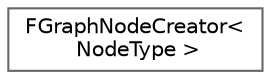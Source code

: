 digraph "Graphical Class Hierarchy"
{
 // INTERACTIVE_SVG=YES
 // LATEX_PDF_SIZE
  bgcolor="transparent";
  edge [fontname=Helvetica,fontsize=10,labelfontname=Helvetica,labelfontsize=10];
  node [fontname=Helvetica,fontsize=10,shape=box,height=0.2,width=0.4];
  rankdir="LR";
  Node0 [id="Node000000",label="FGraphNodeCreator\<\l NodeType \>",height=0.2,width=0.4,color="grey40", fillcolor="white", style="filled",URL="$d5/d61/structFGraphNodeCreator.html",tooltip="Helper object to ensure a graph node is correctly constructed."];
}
